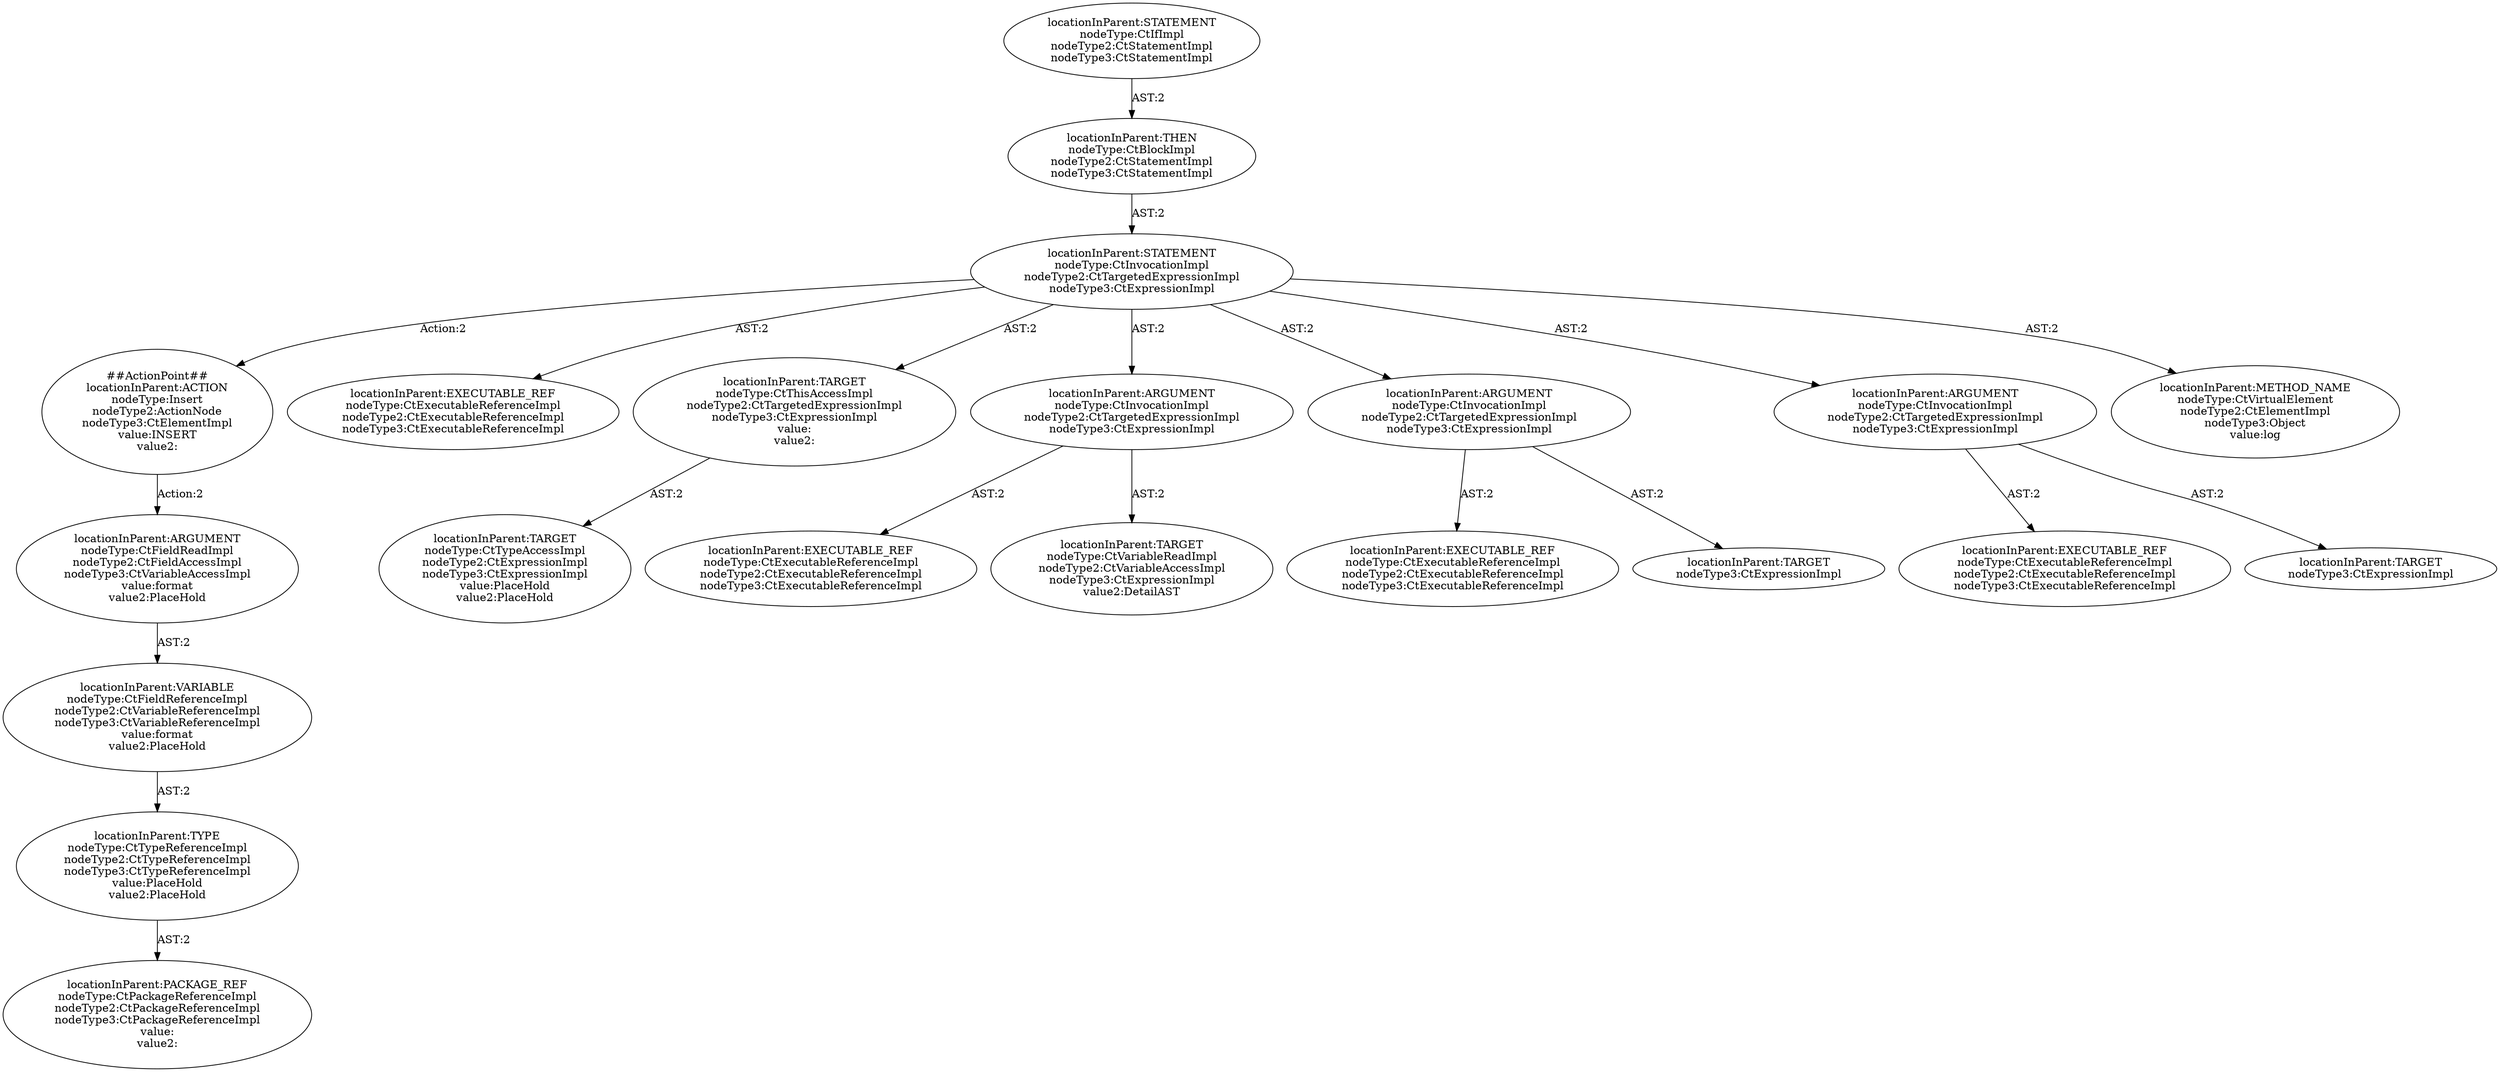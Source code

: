 digraph "Pattern" {
0 [label="##ActionPoint##
locationInParent:ACTION
nodeType:Insert
nodeType2:ActionNode
nodeType3:CtElementImpl
value:INSERT
value2:" shape=ellipse]
1 [label="locationInParent:STATEMENT
nodeType:CtInvocationImpl
nodeType2:CtTargetedExpressionImpl
nodeType3:CtExpressionImpl" shape=ellipse]
2 [label="locationInParent:STATEMENT
nodeType:CtIfImpl
nodeType2:CtStatementImpl
nodeType3:CtStatementImpl" shape=ellipse]
3 [label="locationInParent:THEN
nodeType:CtBlockImpl
nodeType2:CtStatementImpl
nodeType3:CtStatementImpl" shape=ellipse]
4 [label="locationInParent:EXECUTABLE_REF
nodeType:CtExecutableReferenceImpl
nodeType2:CtExecutableReferenceImpl
nodeType3:CtExecutableReferenceImpl" shape=ellipse]
5 [label="locationInParent:TARGET
nodeType:CtThisAccessImpl
nodeType2:CtTargetedExpressionImpl
nodeType3:CtExpressionImpl
value:
value2:" shape=ellipse]
6 [label="locationInParent:TARGET
nodeType:CtTypeAccessImpl
nodeType2:CtExpressionImpl
nodeType3:CtExpressionImpl
value:PlaceHold
value2:PlaceHold" shape=ellipse]
7 [label="locationInParent:ARGUMENT
nodeType:CtInvocationImpl
nodeType2:CtTargetedExpressionImpl
nodeType3:CtExpressionImpl" shape=ellipse]
8 [label="locationInParent:EXECUTABLE_REF
nodeType:CtExecutableReferenceImpl
nodeType2:CtExecutableReferenceImpl
nodeType3:CtExecutableReferenceImpl" shape=ellipse]
9 [label="locationInParent:TARGET
nodeType:CtVariableReadImpl
nodeType2:CtVariableAccessImpl
nodeType3:CtExpressionImpl
value2:DetailAST" shape=ellipse]
10 [label="locationInParent:ARGUMENT
nodeType:CtInvocationImpl
nodeType2:CtTargetedExpressionImpl
nodeType3:CtExpressionImpl" shape=ellipse]
11 [label="locationInParent:EXECUTABLE_REF
nodeType:CtExecutableReferenceImpl
nodeType2:CtExecutableReferenceImpl
nodeType3:CtExecutableReferenceImpl" shape=ellipse]
12 [label="locationInParent:TARGET
nodeType3:CtExpressionImpl" shape=ellipse]
13 [label="locationInParent:ARGUMENT
nodeType:CtInvocationImpl
nodeType2:CtTargetedExpressionImpl
nodeType3:CtExpressionImpl" shape=ellipse]
14 [label="locationInParent:EXECUTABLE_REF
nodeType:CtExecutableReferenceImpl
nodeType2:CtExecutableReferenceImpl
nodeType3:CtExecutableReferenceImpl" shape=ellipse]
15 [label="locationInParent:TARGET
nodeType3:CtExpressionImpl" shape=ellipse]
16 [label="locationInParent:ARGUMENT
nodeType:CtFieldReadImpl
nodeType2:CtFieldAccessImpl
nodeType3:CtVariableAccessImpl
value:format
value2:PlaceHold" shape=ellipse]
17 [label="locationInParent:VARIABLE
nodeType:CtFieldReferenceImpl
nodeType2:CtVariableReferenceImpl
nodeType3:CtVariableReferenceImpl
value:format
value2:PlaceHold" shape=ellipse]
18 [label="locationInParent:TYPE
nodeType:CtTypeReferenceImpl
nodeType2:CtTypeReferenceImpl
nodeType3:CtTypeReferenceImpl
value:PlaceHold
value2:PlaceHold" shape=ellipse]
19 [label="locationInParent:PACKAGE_REF
nodeType:CtPackageReferenceImpl
nodeType2:CtPackageReferenceImpl
nodeType3:CtPackageReferenceImpl
value:
value2:" shape=ellipse]
20 [label="locationInParent:METHOD_NAME
nodeType:CtVirtualElement
nodeType2:CtElementImpl
nodeType3:Object
value:log" shape=ellipse]
0 -> 16 [label="Action:2"];
1 -> 0 [label="Action:2"];
1 -> 20 [label="AST:2"];
1 -> 5 [label="AST:2"];
1 -> 4 [label="AST:2"];
1 -> 7 [label="AST:2"];
1 -> 10 [label="AST:2"];
1 -> 13 [label="AST:2"];
2 -> 3 [label="AST:2"];
3 -> 1 [label="AST:2"];
5 -> 6 [label="AST:2"];
7 -> 9 [label="AST:2"];
7 -> 8 [label="AST:2"];
10 -> 12 [label="AST:2"];
10 -> 11 [label="AST:2"];
13 -> 15 [label="AST:2"];
13 -> 14 [label="AST:2"];
16 -> 17 [label="AST:2"];
17 -> 18 [label="AST:2"];
18 -> 19 [label="AST:2"];
}